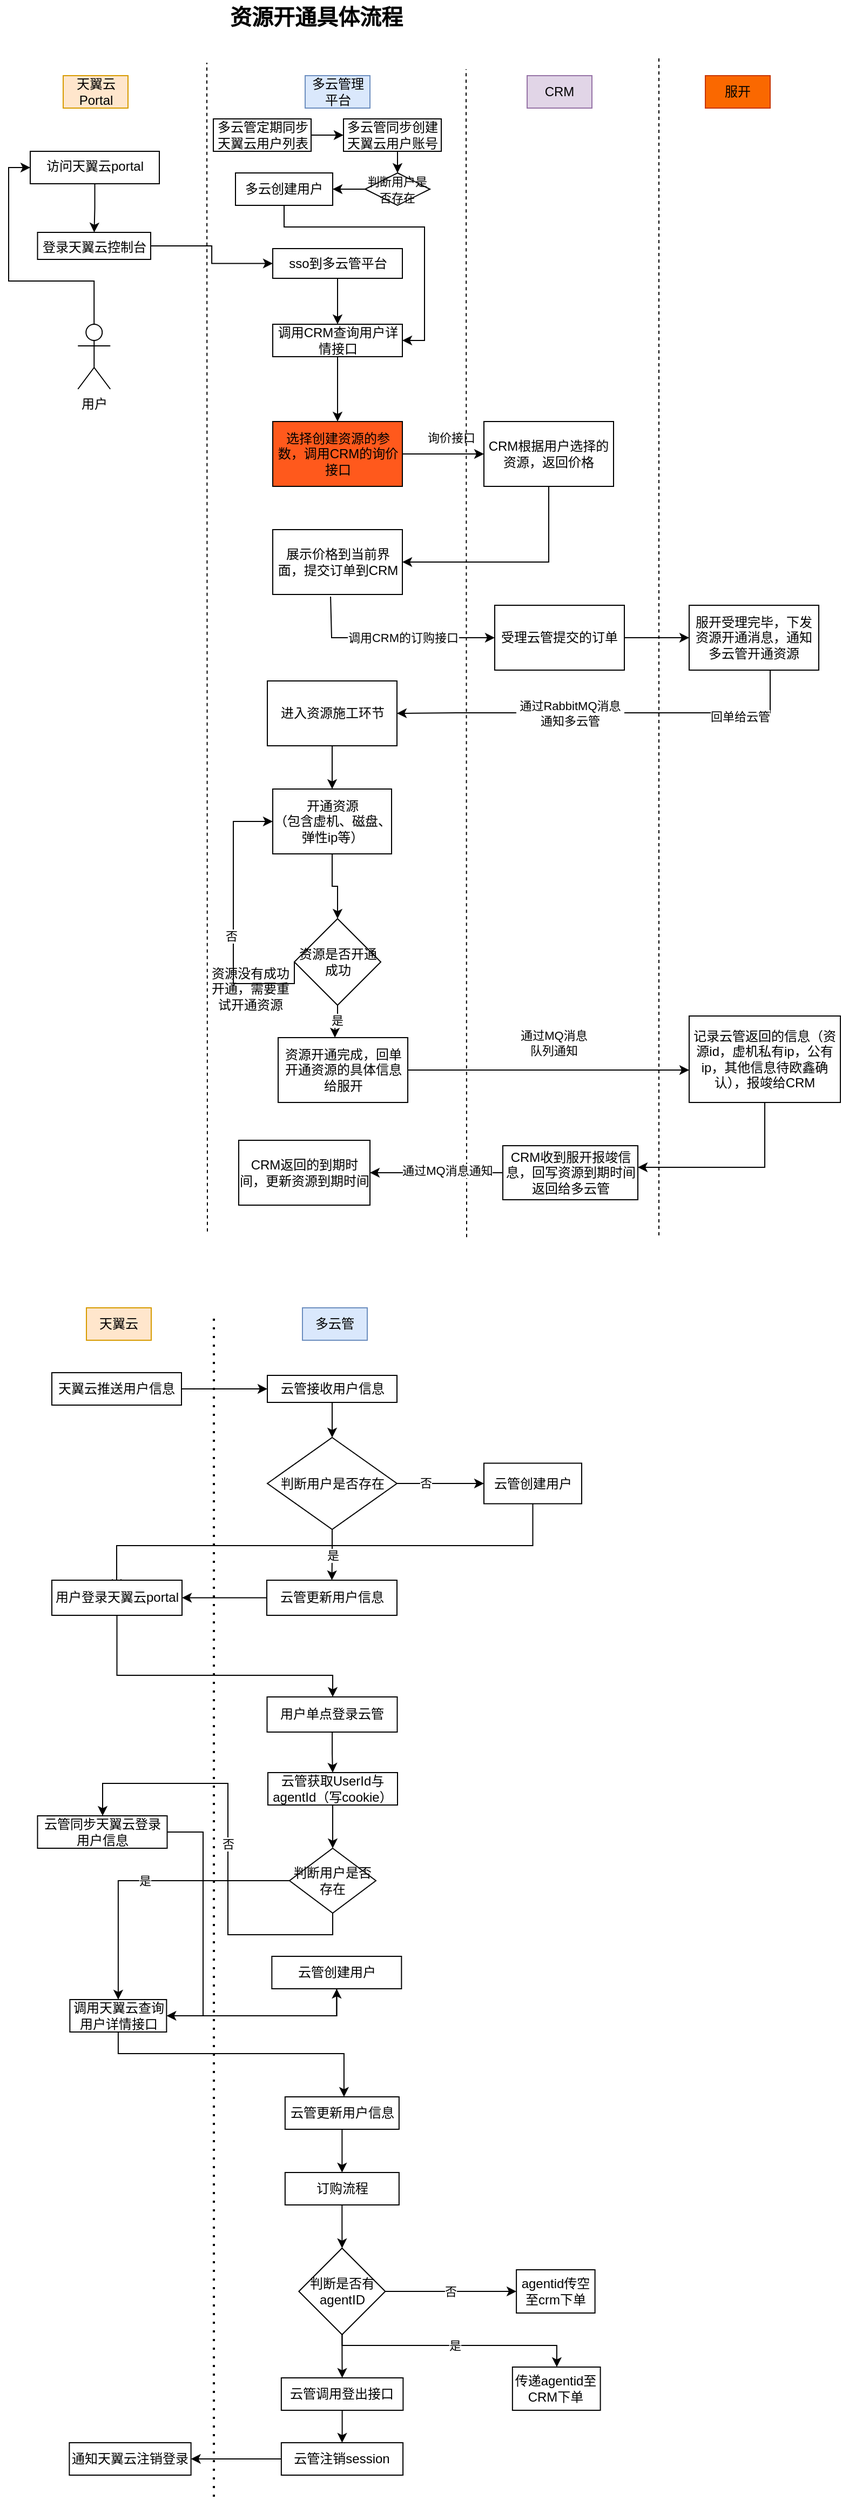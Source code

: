 <mxfile version="17.4.5" type="github">
  <diagram id="rpGUyRY0c6zzdN_JAQHF" name="Page-1">
    <mxGraphModel dx="1022" dy="468" grid="1" gridSize="10" guides="1" tooltips="1" connect="1" arrows="1" fold="1" page="1" pageScale="1" pageWidth="827" pageHeight="1169" math="0" shadow="0">
      <root>
        <mxCell id="0" />
        <mxCell id="1" parent="0" />
        <mxCell id="3JQ_DlPpZyVaK5QD3R42-3" value="" style="endArrow=none;dashed=1;html=1;rounded=0;" parent="1" edge="1">
          <mxGeometry width="50" height="50" relative="1" as="geometry">
            <mxPoint x="234" y="1159.333" as="sourcePoint" />
            <mxPoint x="233.5" y="78" as="targetPoint" />
          </mxGeometry>
        </mxCell>
        <mxCell id="3JQ_DlPpZyVaK5QD3R42-4" value="" style="endArrow=none;dashed=1;html=1;rounded=0;" parent="1" edge="1">
          <mxGeometry width="50" height="50" relative="1" as="geometry">
            <mxPoint x="474" y="1164.667" as="sourcePoint" />
            <mxPoint x="473.5" y="84" as="targetPoint" />
          </mxGeometry>
        </mxCell>
        <mxCell id="3JQ_DlPpZyVaK5QD3R42-6" value="天翼云Portal" style="text;html=1;strokeColor=#d79b00;fillColor=#ffe6cc;align=center;verticalAlign=middle;whiteSpace=wrap;rounded=0;" parent="1" vertex="1">
          <mxGeometry x="100.5" y="90" width="60" height="30" as="geometry" />
        </mxCell>
        <mxCell id="3JQ_DlPpZyVaK5QD3R42-7" value="多云管理平台" style="text;html=1;strokeColor=#6c8ebf;fillColor=#dae8fc;align=center;verticalAlign=middle;whiteSpace=wrap;rounded=0;" parent="1" vertex="1">
          <mxGeometry x="324.5" y="90" width="60" height="30" as="geometry" />
        </mxCell>
        <mxCell id="3JQ_DlPpZyVaK5QD3R42-22" value="&lt;b&gt;&lt;font style=&quot;font-size: 20px&quot;&gt;资源开通具体流程&lt;/font&gt;&lt;/b&gt;" style="text;html=1;strokeColor=none;fillColor=none;align=center;verticalAlign=middle;whiteSpace=wrap;rounded=0;" parent="1" vertex="1">
          <mxGeometry x="239.5" y="20" width="190" height="30" as="geometry" />
        </mxCell>
        <mxCell id="ie3nvuuHlmbkClOvtdQf-4" value="" style="edgeStyle=orthogonalEdgeStyle;rounded=0;orthogonalLoop=1;jettySize=auto;html=1;entryX=0;entryY=0.5;entryDx=0;entryDy=0;" parent="1" source="ie3nvuuHlmbkClOvtdQf-1" target="ie3nvuuHlmbkClOvtdQf-3" edge="1">
          <mxGeometry relative="1" as="geometry">
            <Array as="points">
              <mxPoint x="129" y="280" />
              <mxPoint x="50" y="280" />
              <mxPoint x="50" y="175" />
            </Array>
          </mxGeometry>
        </mxCell>
        <mxCell id="ie3nvuuHlmbkClOvtdQf-1" value="用户" style="shape=umlActor;verticalLabelPosition=bottom;verticalAlign=top;html=1;outlineConnect=0;" parent="1" vertex="1">
          <mxGeometry x="114.13" y="320" width="30" height="60" as="geometry" />
        </mxCell>
        <mxCell id="ie3nvuuHlmbkClOvtdQf-8" value="" style="edgeStyle=orthogonalEdgeStyle;rounded=0;orthogonalLoop=1;jettySize=auto;html=1;" parent="1" source="ie3nvuuHlmbkClOvtdQf-3" target="ie3nvuuHlmbkClOvtdQf-7" edge="1">
          <mxGeometry relative="1" as="geometry" />
        </mxCell>
        <mxCell id="ie3nvuuHlmbkClOvtdQf-3" value="&lt;div&gt;&lt;span&gt;访问天翼云portal&lt;/span&gt;&lt;/div&gt;" style="whiteSpace=wrap;html=1;verticalAlign=top;align=center;" parent="1" vertex="1">
          <mxGeometry x="70" y="160" width="119.5" height="30" as="geometry" />
        </mxCell>
        <mxCell id="ie3nvuuHlmbkClOvtdQf-11" value="" style="edgeStyle=orthogonalEdgeStyle;rounded=0;orthogonalLoop=1;jettySize=auto;html=1;entryX=0;entryY=0.5;entryDx=0;entryDy=0;" parent="1" source="ie3nvuuHlmbkClOvtdQf-7" target="ie3nvuuHlmbkClOvtdQf-12" edge="1">
          <mxGeometry relative="1" as="geometry">
            <mxPoint x="293.5" y="248.3" as="targetPoint" />
          </mxGeometry>
        </mxCell>
        <mxCell id="ie3nvuuHlmbkClOvtdQf-7" value="登录天翼云控制台" style="whiteSpace=wrap;html=1;verticalAlign=top;align=center;" parent="1" vertex="1">
          <mxGeometry x="76.75" y="235" width="104.75" height="25" as="geometry" />
        </mxCell>
        <mxCell id="ie3nvuuHlmbkClOvtdQf-14" value="" style="edgeStyle=orthogonalEdgeStyle;rounded=0;orthogonalLoop=1;jettySize=auto;html=1;" parent="1" source="ie3nvuuHlmbkClOvtdQf-12" target="ie3nvuuHlmbkClOvtdQf-13" edge="1">
          <mxGeometry relative="1" as="geometry" />
        </mxCell>
        <mxCell id="ie3nvuuHlmbkClOvtdQf-12" value="sso到多云管平台" style="rounded=0;whiteSpace=wrap;html=1;" parent="1" vertex="1">
          <mxGeometry x="294.5" y="250" width="120" height="27.5" as="geometry" />
        </mxCell>
        <mxCell id="ie3nvuuHlmbkClOvtdQf-16" value="" style="edgeStyle=orthogonalEdgeStyle;rounded=0;orthogonalLoop=1;jettySize=auto;html=1;" parent="1" source="ie3nvuuHlmbkClOvtdQf-13" target="ie3nvuuHlmbkClOvtdQf-15" edge="1">
          <mxGeometry relative="1" as="geometry" />
        </mxCell>
        <mxCell id="ie3nvuuHlmbkClOvtdQf-13" value="调用CRM查询用户详情接口" style="rounded=0;whiteSpace=wrap;html=1;" parent="1" vertex="1">
          <mxGeometry x="294.5" y="320" width="120" height="30" as="geometry" />
        </mxCell>
        <mxCell id="ie3nvuuHlmbkClOvtdQf-22" value="" style="edgeStyle=orthogonalEdgeStyle;rounded=0;orthogonalLoop=1;jettySize=auto;html=1;" parent="1" source="ie3nvuuHlmbkClOvtdQf-15" target="ie3nvuuHlmbkClOvtdQf-21" edge="1">
          <mxGeometry relative="1" as="geometry" />
        </mxCell>
        <mxCell id="ie3nvuuHlmbkClOvtdQf-15" value="选择创建资源的参数，调用CRM的询价接口" style="rounded=0;whiteSpace=wrap;html=1;fillColor=#FF591C;" parent="1" vertex="1">
          <mxGeometry x="294.5" y="410" width="120" height="60" as="geometry" />
        </mxCell>
        <mxCell id="ie3nvuuHlmbkClOvtdQf-17" value="CRM" style="text;html=1;strokeColor=#9673a6;fillColor=#e1d5e7;align=center;verticalAlign=middle;whiteSpace=wrap;rounded=0;" parent="1" vertex="1">
          <mxGeometry x="530" y="90" width="60" height="30" as="geometry" />
        </mxCell>
        <mxCell id="ie3nvuuHlmbkClOvtdQf-18" value="服开" style="text;html=1;strokeColor=#C73500;fillColor=#fa6800;align=center;verticalAlign=middle;whiteSpace=wrap;rounded=0;fontColor=#000000;" parent="1" vertex="1">
          <mxGeometry x="695" y="90" width="60" height="30" as="geometry" />
        </mxCell>
        <mxCell id="ie3nvuuHlmbkClOvtdQf-19" value="" style="endArrow=none;dashed=1;html=1;rounded=0;" parent="1" edge="1">
          <mxGeometry width="50" height="50" relative="1" as="geometry">
            <mxPoint x="652" y="1163" as="sourcePoint" />
            <mxPoint x="652" y="73" as="targetPoint" />
          </mxGeometry>
        </mxCell>
        <mxCell id="ie3nvuuHlmbkClOvtdQf-56" style="edgeStyle=orthogonalEdgeStyle;rounded=0;orthogonalLoop=1;jettySize=auto;html=1;entryX=0;entryY=0.5;entryDx=0;entryDy=0;exitX=0.446;exitY=1.033;exitDx=0;exitDy=0;exitPerimeter=0;" parent="1" source="ie3nvuuHlmbkClOvtdQf-20" target="ie3nvuuHlmbkClOvtdQf-24" edge="1">
          <mxGeometry relative="1" as="geometry">
            <Array as="points">
              <mxPoint x="349" y="610" />
            </Array>
          </mxGeometry>
        </mxCell>
        <mxCell id="ie3nvuuHlmbkClOvtdQf-57" value="调用CRM的订购接口" style="edgeLabel;html=1;align=center;verticalAlign=middle;resizable=0;points=[];" parent="ie3nvuuHlmbkClOvtdQf-56" vertex="1" connectable="0">
          <mxGeometry x="-0.043" y="-2" relative="1" as="geometry">
            <mxPoint x="14" y="-2" as="offset" />
          </mxGeometry>
        </mxCell>
        <mxCell id="ie3nvuuHlmbkClOvtdQf-20" value="展示价格到当前界面，提交订单到CRM" style="rounded=0;whiteSpace=wrap;html=1;" parent="1" vertex="1">
          <mxGeometry x="294.5" y="510" width="120" height="60" as="geometry" />
        </mxCell>
        <mxCell id="ie3nvuuHlmbkClOvtdQf-23" style="edgeStyle=orthogonalEdgeStyle;rounded=0;orthogonalLoop=1;jettySize=auto;html=1;entryX=1;entryY=0.5;entryDx=0;entryDy=0;exitX=0.5;exitY=1;exitDx=0;exitDy=0;" parent="1" source="ie3nvuuHlmbkClOvtdQf-21" target="ie3nvuuHlmbkClOvtdQf-20" edge="1">
          <mxGeometry relative="1" as="geometry" />
        </mxCell>
        <mxCell id="ie3nvuuHlmbkClOvtdQf-21" value="CRM根据用户选择的资源，返回价格" style="rounded=0;whiteSpace=wrap;html=1;" parent="1" vertex="1">
          <mxGeometry x="490" y="410" width="120" height="60" as="geometry" />
        </mxCell>
        <mxCell id="ie3nvuuHlmbkClOvtdQf-27" value="" style="edgeStyle=orthogonalEdgeStyle;rounded=0;orthogonalLoop=1;jettySize=auto;html=1;" parent="1" source="ie3nvuuHlmbkClOvtdQf-24" target="ie3nvuuHlmbkClOvtdQf-26" edge="1">
          <mxGeometry relative="1" as="geometry" />
        </mxCell>
        <mxCell id="ie3nvuuHlmbkClOvtdQf-24" value="受理云管提交的订单" style="rounded=0;whiteSpace=wrap;html=1;" parent="1" vertex="1">
          <mxGeometry x="500" y="580" width="120" height="60" as="geometry" />
        </mxCell>
        <mxCell id="ie3nvuuHlmbkClOvtdQf-29" style="edgeStyle=orthogonalEdgeStyle;rounded=0;orthogonalLoop=1;jettySize=auto;html=1;entryX=1;entryY=0.5;entryDx=0;entryDy=0;startArrow=none;" parent="1" source="ie3nvuuHlmbkClOvtdQf-130" target="ie3nvuuHlmbkClOvtdQf-28" edge="1">
          <mxGeometry relative="1" as="geometry">
            <Array as="points" />
          </mxGeometry>
        </mxCell>
        <mxCell id="ie3nvuuHlmbkClOvtdQf-26" value="服开受理完毕，下发资源开通消息，通知多云管开通资源" style="rounded=0;whiteSpace=wrap;html=1;" parent="1" vertex="1">
          <mxGeometry x="680" y="580" width="120" height="60" as="geometry" />
        </mxCell>
        <mxCell id="ie3nvuuHlmbkClOvtdQf-38" style="edgeStyle=orthogonalEdgeStyle;rounded=0;orthogonalLoop=1;jettySize=auto;html=1;entryX=0.5;entryY=0;entryDx=0;entryDy=0;" parent="1" source="ie3nvuuHlmbkClOvtdQf-28" target="ie3nvuuHlmbkClOvtdQf-30" edge="1">
          <mxGeometry relative="1" as="geometry" />
        </mxCell>
        <mxCell id="ie3nvuuHlmbkClOvtdQf-28" value="进入资源施工环节" style="rounded=0;whiteSpace=wrap;html=1;" parent="1" vertex="1">
          <mxGeometry x="289.5" y="650" width="120" height="60" as="geometry" />
        </mxCell>
        <mxCell id="ie3nvuuHlmbkClOvtdQf-37" style="edgeStyle=orthogonalEdgeStyle;rounded=0;orthogonalLoop=1;jettySize=auto;html=1;entryX=0.5;entryY=0;entryDx=0;entryDy=0;" parent="1" source="ie3nvuuHlmbkClOvtdQf-30" target="ie3nvuuHlmbkClOvtdQf-33" edge="1">
          <mxGeometry relative="1" as="geometry" />
        </mxCell>
        <mxCell id="ie3nvuuHlmbkClOvtdQf-30" value="开通资源&lt;br&gt;（包含虚机、磁盘、弹性ip等）" style="rounded=0;whiteSpace=wrap;html=1;" parent="1" vertex="1">
          <mxGeometry x="294.5" y="750" width="110" height="60" as="geometry" />
        </mxCell>
        <mxCell id="ie3nvuuHlmbkClOvtdQf-48" value="" style="edgeStyle=orthogonalEdgeStyle;rounded=0;orthogonalLoop=1;jettySize=auto;html=1;exitX=1;exitY=0.5;exitDx=0;exitDy=0;" parent="1" source="ie3nvuuHlmbkClOvtdQf-32" target="ie3nvuuHlmbkClOvtdQf-47" edge="1">
          <mxGeometry relative="1" as="geometry">
            <Array as="points">
              <mxPoint x="590" y="1010" />
              <mxPoint x="590" y="1010" />
            </Array>
          </mxGeometry>
        </mxCell>
        <mxCell id="ie3nvuuHlmbkClOvtdQf-32" value="资源开通完成，回单开通资源的具体信息&lt;br&gt;给服开" style="rounded=0;whiteSpace=wrap;html=1;" parent="1" vertex="1">
          <mxGeometry x="299.5" y="980" width="120" height="60" as="geometry" />
        </mxCell>
        <mxCell id="ie3nvuuHlmbkClOvtdQf-39" style="edgeStyle=orthogonalEdgeStyle;rounded=0;orthogonalLoop=1;jettySize=auto;html=1;entryX=0.438;entryY=0;entryDx=0;entryDy=0;entryPerimeter=0;" parent="1" source="ie3nvuuHlmbkClOvtdQf-33" target="ie3nvuuHlmbkClOvtdQf-32" edge="1">
          <mxGeometry relative="1" as="geometry" />
        </mxCell>
        <mxCell id="ie3nvuuHlmbkClOvtdQf-42" value="是" style="edgeLabel;html=1;align=center;verticalAlign=middle;resizable=0;points=[];" parent="ie3nvuuHlmbkClOvtdQf-39" vertex="1" connectable="0">
          <mxGeometry x="-0.121" y="-1" relative="1" as="geometry">
            <mxPoint as="offset" />
          </mxGeometry>
        </mxCell>
        <mxCell id="ie3nvuuHlmbkClOvtdQf-43" style="edgeStyle=orthogonalEdgeStyle;rounded=0;orthogonalLoop=1;jettySize=auto;html=1;exitX=0;exitY=0.5;exitDx=0;exitDy=0;entryX=0;entryY=0.5;entryDx=0;entryDy=0;" parent="1" source="ie3nvuuHlmbkClOvtdQf-33" target="ie3nvuuHlmbkClOvtdQf-30" edge="1">
          <mxGeometry relative="1" as="geometry">
            <mxPoint x="270" y="780" as="targetPoint" />
            <Array as="points">
              <mxPoint x="258" y="930" />
              <mxPoint x="258" y="780" />
            </Array>
          </mxGeometry>
        </mxCell>
        <mxCell id="ie3nvuuHlmbkClOvtdQf-44" value="否" style="edgeLabel;html=1;align=center;verticalAlign=middle;resizable=0;points=[];" parent="ie3nvuuHlmbkClOvtdQf-43" vertex="1" connectable="0">
          <mxGeometry x="-0.072" y="2" relative="1" as="geometry">
            <mxPoint y="1" as="offset" />
          </mxGeometry>
        </mxCell>
        <mxCell id="ie3nvuuHlmbkClOvtdQf-33" value="资源是否开通成功" style="rhombus;whiteSpace=wrap;html=1;" parent="1" vertex="1">
          <mxGeometry x="314.5" y="870" width="80" height="80" as="geometry" />
        </mxCell>
        <mxCell id="ie3nvuuHlmbkClOvtdQf-45" value="资源没有成功开通，需要重试开通资源" style="text;html=1;strokeColor=none;fillColor=none;align=center;verticalAlign=middle;whiteSpace=wrap;rounded=0;" parent="1" vertex="1">
          <mxGeometry x="232.5" y="920" width="82" height="30" as="geometry" />
        </mxCell>
        <mxCell id="ie3nvuuHlmbkClOvtdQf-134" value="" style="edgeStyle=orthogonalEdgeStyle;rounded=0;orthogonalLoop=1;jettySize=auto;html=1;fontSize=11;" parent="1" source="ie3nvuuHlmbkClOvtdQf-47" target="ie3nvuuHlmbkClOvtdQf-133" edge="1">
          <mxGeometry relative="1" as="geometry">
            <Array as="points">
              <mxPoint x="750" y="1100" />
            </Array>
          </mxGeometry>
        </mxCell>
        <mxCell id="ie3nvuuHlmbkClOvtdQf-47" value="记录云管返回的信息（资源id，虚机私有ip，公有ip，其他信息待欧鑫确认），报竣给CRM" style="rounded=0;whiteSpace=wrap;html=1;" parent="1" vertex="1">
          <mxGeometry x="680" y="960" width="140" height="80" as="geometry" />
        </mxCell>
        <mxCell id="ie3nvuuHlmbkClOvtdQf-50" value="CRM返回的到期时间，更新资源到期时间" style="rounded=0;whiteSpace=wrap;html=1;" parent="1" vertex="1">
          <mxGeometry x="263" y="1075" width="121.5" height="60" as="geometry" />
        </mxCell>
        <mxCell id="ie3nvuuHlmbkClOvtdQf-118" style="edgeStyle=orthogonalEdgeStyle;rounded=0;orthogonalLoop=1;jettySize=auto;html=1;exitX=1;exitY=0.5;exitDx=0;exitDy=0;entryX=0;entryY=0.5;entryDx=0;entryDy=0;" parent="1" source="ie3nvuuHlmbkClOvtdQf-115" target="ie3nvuuHlmbkClOvtdQf-116" edge="1">
          <mxGeometry relative="1" as="geometry" />
        </mxCell>
        <mxCell id="ie3nvuuHlmbkClOvtdQf-115" value="多云管定期同步天翼云用户列表" style="rounded=0;whiteSpace=wrap;html=1;" parent="1" vertex="1">
          <mxGeometry x="239.5" y="130" width="90.5" height="30" as="geometry" />
        </mxCell>
        <mxCell id="ie3nvuuHlmbkClOvtdQf-122" style="edgeStyle=orthogonalEdgeStyle;rounded=0;orthogonalLoop=1;jettySize=auto;html=1;exitX=0.5;exitY=1;exitDx=0;exitDy=0;entryX=0.5;entryY=0;entryDx=0;entryDy=0;fontSize=11;" parent="1" source="ie3nvuuHlmbkClOvtdQf-116" target="ie3nvuuHlmbkClOvtdQf-120" edge="1">
          <mxGeometry relative="1" as="geometry" />
        </mxCell>
        <mxCell id="ie3nvuuHlmbkClOvtdQf-116" value="多云管同步创建天翼云用户账号" style="rounded=0;whiteSpace=wrap;html=1;" parent="1" vertex="1">
          <mxGeometry x="360" y="130" width="90.5" height="30" as="geometry" />
        </mxCell>
        <mxCell id="ie3nvuuHlmbkClOvtdQf-124" value="" style="edgeStyle=orthogonalEdgeStyle;rounded=0;orthogonalLoop=1;jettySize=auto;html=1;fontSize=11;" parent="1" source="ie3nvuuHlmbkClOvtdQf-120" target="ie3nvuuHlmbkClOvtdQf-123" edge="1">
          <mxGeometry relative="1" as="geometry" />
        </mxCell>
        <mxCell id="ie3nvuuHlmbkClOvtdQf-120" value="&lt;font style=&quot;font-size: 11px&quot;&gt;判断用户是否存在&lt;/font&gt;" style="rhombus;whiteSpace=wrap;html=1;rounded=0;" parent="1" vertex="1">
          <mxGeometry x="380" y="180" width="60" height="30" as="geometry" />
        </mxCell>
        <mxCell id="ie3nvuuHlmbkClOvtdQf-127" style="edgeStyle=orthogonalEdgeStyle;rounded=0;orthogonalLoop=1;jettySize=auto;html=1;exitX=0.5;exitY=1;exitDx=0;exitDy=0;entryX=1;entryY=0.5;entryDx=0;entryDy=0;fontSize=11;" parent="1" source="ie3nvuuHlmbkClOvtdQf-123" target="ie3nvuuHlmbkClOvtdQf-13" edge="1">
          <mxGeometry relative="1" as="geometry">
            <Array as="points">
              <mxPoint x="305" y="230" />
              <mxPoint x="435" y="230" />
              <mxPoint x="435" y="335" />
            </Array>
          </mxGeometry>
        </mxCell>
        <mxCell id="ie3nvuuHlmbkClOvtdQf-123" value="多云创建用户" style="whiteSpace=wrap;html=1;rounded=0;" parent="1" vertex="1">
          <mxGeometry x="260" y="180" width="90" height="30" as="geometry" />
        </mxCell>
        <mxCell id="ie3nvuuHlmbkClOvtdQf-130" value="通过RabbitMQ消息通知多云管" style="text;html=1;strokeColor=none;fillColor=none;align=center;verticalAlign=middle;whiteSpace=wrap;rounded=0;fontSize=11;" parent="1" vertex="1">
          <mxGeometry x="520" y="667" width="100" height="25" as="geometry" />
        </mxCell>
        <mxCell id="ie3nvuuHlmbkClOvtdQf-131" value="" style="edgeStyle=orthogonalEdgeStyle;rounded=0;orthogonalLoop=1;jettySize=auto;html=1;entryX=1;entryY=0.5;entryDx=0;entryDy=0;endArrow=none;" parent="1" source="ie3nvuuHlmbkClOvtdQf-26" target="ie3nvuuHlmbkClOvtdQf-130" edge="1">
          <mxGeometry relative="1" as="geometry">
            <mxPoint x="755" y="640" as="sourcePoint" />
            <mxPoint x="409.5" y="680" as="targetPoint" />
            <Array as="points">
              <mxPoint x="755" y="680" />
            </Array>
          </mxGeometry>
        </mxCell>
        <mxCell id="ie3nvuuHlmbkClOvtdQf-132" value="回单给云管" style="edgeLabel;html=1;align=center;verticalAlign=middle;resizable=0;points=[];" parent="ie3nvuuHlmbkClOvtdQf-131" vertex="1" connectable="0">
          <mxGeometry x="-0.228" y="3" relative="1" as="geometry">
            <mxPoint as="offset" />
          </mxGeometry>
        </mxCell>
        <mxCell id="ie3nvuuHlmbkClOvtdQf-136" style="edgeStyle=orthogonalEdgeStyle;rounded=0;orthogonalLoop=1;jettySize=auto;html=1;exitX=0;exitY=0.5;exitDx=0;exitDy=0;entryX=1;entryY=0.5;entryDx=0;entryDy=0;fontSize=11;" parent="1" source="ie3nvuuHlmbkClOvtdQf-133" target="ie3nvuuHlmbkClOvtdQf-50" edge="1">
          <mxGeometry relative="1" as="geometry" />
        </mxCell>
        <mxCell id="ie3nvuuHlmbkClOvtdQf-137" value="通过MQ消息通知" style="edgeLabel;html=1;align=center;verticalAlign=middle;resizable=0;points=[];fontSize=11;" parent="ie3nvuuHlmbkClOvtdQf-136" vertex="1" connectable="0">
          <mxGeometry x="-0.157" y="-2" relative="1" as="geometry">
            <mxPoint as="offset" />
          </mxGeometry>
        </mxCell>
        <mxCell id="ie3nvuuHlmbkClOvtdQf-133" value="CRM收到服开报竣信息，回写资源到期时间返回给多云管" style="rounded=0;whiteSpace=wrap;html=1;" parent="1" vertex="1">
          <mxGeometry x="507.5" y="1080" width="125" height="50" as="geometry" />
        </mxCell>
        <mxCell id="ie3nvuuHlmbkClOvtdQf-138" value="询价接口" style="text;html=1;strokeColor=none;fillColor=none;align=center;verticalAlign=middle;whiteSpace=wrap;rounded=0;fontSize=11;" parent="1" vertex="1">
          <mxGeometry x="429.5" y="410" width="60" height="30" as="geometry" />
        </mxCell>
        <mxCell id="ie3nvuuHlmbkClOvtdQf-139" value="通过MQ消息队列通知" style="text;html=1;strokeColor=none;fillColor=none;align=center;verticalAlign=middle;whiteSpace=wrap;rounded=0;fontSize=11;" parent="1" vertex="1">
          <mxGeometry x="520" y="970" width="70" height="30" as="geometry" />
        </mxCell>
        <mxCell id="WClCgP55gZh7MA9KjBYT-3" value="" style="edgeStyle=orthogonalEdgeStyle;rounded=0;orthogonalLoop=1;jettySize=auto;html=1;" parent="1" source="WClCgP55gZh7MA9KjBYT-1" target="WClCgP55gZh7MA9KjBYT-2" edge="1">
          <mxGeometry relative="1" as="geometry" />
        </mxCell>
        <mxCell id="WClCgP55gZh7MA9KjBYT-1" value="天翼云推送用户信息" style="rounded=0;whiteSpace=wrap;html=1;" parent="1" vertex="1">
          <mxGeometry x="90" y="1290" width="120" height="30" as="geometry" />
        </mxCell>
        <mxCell id="WClCgP55gZh7MA9KjBYT-7" value="" style="edgeStyle=orthogonalEdgeStyle;rounded=0;orthogonalLoop=1;jettySize=auto;html=1;" parent="1" source="WClCgP55gZh7MA9KjBYT-2" target="WClCgP55gZh7MA9KjBYT-6" edge="1">
          <mxGeometry relative="1" as="geometry" />
        </mxCell>
        <mxCell id="WClCgP55gZh7MA9KjBYT-2" value="云管接收用户信息" style="whiteSpace=wrap;html=1;rounded=0;" parent="1" vertex="1">
          <mxGeometry x="289.5" y="1292.5" width="120" height="25" as="geometry" />
        </mxCell>
        <mxCell id="WClCgP55gZh7MA9KjBYT-9" value="是" style="edgeStyle=orthogonalEdgeStyle;rounded=0;orthogonalLoop=1;jettySize=auto;html=1;" parent="1" source="WClCgP55gZh7MA9KjBYT-6" target="WClCgP55gZh7MA9KjBYT-8" edge="1">
          <mxGeometry relative="1" as="geometry" />
        </mxCell>
        <mxCell id="WClCgP55gZh7MA9KjBYT-11" value="" style="edgeStyle=orthogonalEdgeStyle;rounded=0;orthogonalLoop=1;jettySize=auto;html=1;" parent="1" source="WClCgP55gZh7MA9KjBYT-6" target="WClCgP55gZh7MA9KjBYT-10" edge="1">
          <mxGeometry relative="1" as="geometry">
            <Array as="points">
              <mxPoint x="450" y="1393" />
              <mxPoint x="450" y="1393" />
            </Array>
          </mxGeometry>
        </mxCell>
        <mxCell id="WClCgP55gZh7MA9KjBYT-17" value="否" style="edgeLabel;html=1;align=center;verticalAlign=middle;resizable=0;points=[];" parent="WClCgP55gZh7MA9KjBYT-11" vertex="1" connectable="0">
          <mxGeometry x="-0.35" y="1" relative="1" as="geometry">
            <mxPoint as="offset" />
          </mxGeometry>
        </mxCell>
        <mxCell id="WClCgP55gZh7MA9KjBYT-6" value="判断用户是否存在" style="rhombus;whiteSpace=wrap;html=1;rounded=0;" parent="1" vertex="1">
          <mxGeometry x="289.5" y="1350" width="120" height="85" as="geometry" />
        </mxCell>
        <mxCell id="WClCgP55gZh7MA9KjBYT-13" value="" style="edgeStyle=orthogonalEdgeStyle;rounded=0;orthogonalLoop=1;jettySize=auto;html=1;" parent="1" source="WClCgP55gZh7MA9KjBYT-8" target="WClCgP55gZh7MA9KjBYT-12" edge="1">
          <mxGeometry relative="1" as="geometry" />
        </mxCell>
        <mxCell id="WClCgP55gZh7MA9KjBYT-8" value="云管更新用户信息" style="whiteSpace=wrap;html=1;rounded=0;" parent="1" vertex="1">
          <mxGeometry x="289" y="1482" width="120.5" height="32.5" as="geometry" />
        </mxCell>
        <mxCell id="WClCgP55gZh7MA9KjBYT-16" style="edgeStyle=orthogonalEdgeStyle;rounded=0;orthogonalLoop=1;jettySize=auto;html=1;entryX=0.498;entryY=0.246;entryDx=0;entryDy=0;entryPerimeter=0;" parent="1" source="WClCgP55gZh7MA9KjBYT-10" target="WClCgP55gZh7MA9KjBYT-12" edge="1">
          <mxGeometry relative="1" as="geometry">
            <Array as="points">
              <mxPoint x="535" y="1450" />
              <mxPoint x="150" y="1450" />
            </Array>
          </mxGeometry>
        </mxCell>
        <mxCell id="WClCgP55gZh7MA9KjBYT-10" value="云管创建用户" style="whiteSpace=wrap;html=1;rounded=0;" parent="1" vertex="1">
          <mxGeometry x="490" y="1373.75" width="90.5" height="37.5" as="geometry" />
        </mxCell>
        <mxCell id="WClCgP55gZh7MA9KjBYT-15" value="" style="edgeStyle=orthogonalEdgeStyle;rounded=0;orthogonalLoop=1;jettySize=auto;html=1;" parent="1" source="WClCgP55gZh7MA9KjBYT-12" target="WClCgP55gZh7MA9KjBYT-14" edge="1">
          <mxGeometry relative="1" as="geometry">
            <Array as="points">
              <mxPoint x="150" y="1570" />
              <mxPoint x="350" y="1570" />
            </Array>
          </mxGeometry>
        </mxCell>
        <mxCell id="WClCgP55gZh7MA9KjBYT-12" value="用户登录天翼云portal" style="whiteSpace=wrap;html=1;rounded=0;" parent="1" vertex="1">
          <mxGeometry x="90" y="1482" width="120.5" height="32.5" as="geometry" />
        </mxCell>
        <mxCell id="WClCgP55gZh7MA9KjBYT-19" value="" style="edgeStyle=orthogonalEdgeStyle;rounded=0;orthogonalLoop=1;jettySize=auto;html=1;" parent="1" source="WClCgP55gZh7MA9KjBYT-14" target="WClCgP55gZh7MA9KjBYT-18" edge="1">
          <mxGeometry relative="1" as="geometry" />
        </mxCell>
        <mxCell id="WClCgP55gZh7MA9KjBYT-14" value="用户单点登录云管" style="whiteSpace=wrap;html=1;rounded=0;" parent="1" vertex="1">
          <mxGeometry x="289.25" y="1590" width="120.5" height="32.5" as="geometry" />
        </mxCell>
        <mxCell id="WClCgP55gZh7MA9KjBYT-23" value="" style="edgeStyle=orthogonalEdgeStyle;rounded=0;orthogonalLoop=1;jettySize=auto;html=1;" parent="1" source="WClCgP55gZh7MA9KjBYT-18" target="WClCgP55gZh7MA9KjBYT-22" edge="1">
          <mxGeometry relative="1" as="geometry" />
        </mxCell>
        <mxCell id="WClCgP55gZh7MA9KjBYT-18" value="云管获取UserId与agentId（写cookie）" style="whiteSpace=wrap;html=1;rounded=0;" parent="1" vertex="1">
          <mxGeometry x="290" y="1660" width="120" height="30" as="geometry" />
        </mxCell>
        <mxCell id="WClCgP55gZh7MA9KjBYT-25" value="是" style="edgeStyle=orthogonalEdgeStyle;rounded=0;orthogonalLoop=1;jettySize=auto;html=1;" parent="1" source="WClCgP55gZh7MA9KjBYT-22" target="WClCgP55gZh7MA9KjBYT-24" edge="1">
          <mxGeometry relative="1" as="geometry" />
        </mxCell>
        <mxCell id="WClCgP55gZh7MA9KjBYT-31" value="否" style="edgeStyle=orthogonalEdgeStyle;rounded=0;orthogonalLoop=1;jettySize=auto;html=1;" parent="1" source="WClCgP55gZh7MA9KjBYT-22" target="WClCgP55gZh7MA9KjBYT-30" edge="1">
          <mxGeometry relative="1" as="geometry">
            <Array as="points">
              <mxPoint x="350" y="1810" />
              <mxPoint x="253" y="1810" />
              <mxPoint x="253" y="1670" />
              <mxPoint x="137" y="1670" />
            </Array>
          </mxGeometry>
        </mxCell>
        <mxCell id="WClCgP55gZh7MA9KjBYT-22" value="判断用户是否存在" style="rhombus;whiteSpace=wrap;html=1;rounded=0;" parent="1" vertex="1">
          <mxGeometry x="310" y="1730" width="80" height="60" as="geometry" />
        </mxCell>
        <mxCell id="WClCgP55gZh7MA9KjBYT-29" value="" style="edgeStyle=orthogonalEdgeStyle;rounded=0;orthogonalLoop=1;jettySize=auto;html=1;" parent="1" source="WClCgP55gZh7MA9KjBYT-24" target="WClCgP55gZh7MA9KjBYT-28" edge="1">
          <mxGeometry relative="1" as="geometry">
            <Array as="points">
              <mxPoint x="151.43" y="1920" />
              <mxPoint x="360.43" y="1920" />
            </Array>
          </mxGeometry>
        </mxCell>
        <mxCell id="WClCgP55gZh7MA9KjBYT-24" value="调用天翼云查询用户详情接口" style="whiteSpace=wrap;html=1;rounded=0;" parent="1" vertex="1">
          <mxGeometry x="106.68" y="1870" width="89.5" height="30" as="geometry" />
        </mxCell>
        <mxCell id="WClCgP55gZh7MA9KjBYT-36" value="" style="edgeStyle=orthogonalEdgeStyle;rounded=0;orthogonalLoop=1;jettySize=auto;html=1;" parent="1" source="WClCgP55gZh7MA9KjBYT-28" target="WClCgP55gZh7MA9KjBYT-35" edge="1">
          <mxGeometry relative="1" as="geometry" />
        </mxCell>
        <mxCell id="WClCgP55gZh7MA9KjBYT-28" value="云管更新用户信息" style="whiteSpace=wrap;html=1;rounded=0;" parent="1" vertex="1">
          <mxGeometry x="305.93" y="1960" width="105.5" height="30" as="geometry" />
        </mxCell>
        <mxCell id="WClCgP55gZh7MA9KjBYT-33" value="" style="edgeStyle=orthogonalEdgeStyle;rounded=0;orthogonalLoop=1;jettySize=auto;html=1;" parent="1" source="WClCgP55gZh7MA9KjBYT-30" target="WClCgP55gZh7MA9KjBYT-32" edge="1">
          <mxGeometry relative="1" as="geometry">
            <Array as="points">
              <mxPoint x="230" y="1715" />
              <mxPoint x="230" y="1885" />
            </Array>
          </mxGeometry>
        </mxCell>
        <mxCell id="WClCgP55gZh7MA9KjBYT-30" value="云管同步天翼云登录用户信息" style="whiteSpace=wrap;html=1;rounded=0;" parent="1" vertex="1">
          <mxGeometry x="76.75" y="1700" width="120" height="30" as="geometry" />
        </mxCell>
        <mxCell id="WClCgP55gZh7MA9KjBYT-34" style="edgeStyle=orthogonalEdgeStyle;rounded=0;orthogonalLoop=1;jettySize=auto;html=1;entryX=1;entryY=0.5;entryDx=0;entryDy=0;" parent="1" source="WClCgP55gZh7MA9KjBYT-32" target="WClCgP55gZh7MA9KjBYT-24" edge="1">
          <mxGeometry relative="1" as="geometry">
            <Array as="points">
              <mxPoint x="353.43" y="1885" />
            </Array>
          </mxGeometry>
        </mxCell>
        <mxCell id="WClCgP55gZh7MA9KjBYT-32" value="云管创建用户" style="whiteSpace=wrap;html=1;rounded=0;" parent="1" vertex="1">
          <mxGeometry x="293.68" y="1830" width="120" height="30" as="geometry" />
        </mxCell>
        <mxCell id="WClCgP55gZh7MA9KjBYT-38" value="" style="edgeStyle=orthogonalEdgeStyle;rounded=0;orthogonalLoop=1;jettySize=auto;html=1;" parent="1" source="WClCgP55gZh7MA9KjBYT-35" target="WClCgP55gZh7MA9KjBYT-37" edge="1">
          <mxGeometry relative="1" as="geometry" />
        </mxCell>
        <mxCell id="WClCgP55gZh7MA9KjBYT-35" value="订购流程" style="whiteSpace=wrap;html=1;rounded=0;" parent="1" vertex="1">
          <mxGeometry x="305.93" y="2030" width="105.5" height="30" as="geometry" />
        </mxCell>
        <mxCell id="WClCgP55gZh7MA9KjBYT-40" value="是" style="edgeStyle=orthogonalEdgeStyle;rounded=0;orthogonalLoop=1;jettySize=auto;html=1;" parent="1" source="WClCgP55gZh7MA9KjBYT-37" target="WClCgP55gZh7MA9KjBYT-39" edge="1">
          <mxGeometry relative="1" as="geometry">
            <Array as="points">
              <mxPoint x="358.43" y="2190" />
              <mxPoint x="557.43" y="2190" />
            </Array>
          </mxGeometry>
        </mxCell>
        <mxCell id="WClCgP55gZh7MA9KjBYT-42" value="否" style="edgeStyle=orthogonalEdgeStyle;rounded=0;orthogonalLoop=1;jettySize=auto;html=1;" parent="1" source="WClCgP55gZh7MA9KjBYT-37" target="WClCgP55gZh7MA9KjBYT-41" edge="1">
          <mxGeometry relative="1" as="geometry" />
        </mxCell>
        <mxCell id="WClCgP55gZh7MA9KjBYT-44" value="" style="edgeStyle=orthogonalEdgeStyle;rounded=0;orthogonalLoop=1;jettySize=auto;html=1;" parent="1" source="WClCgP55gZh7MA9KjBYT-37" target="WClCgP55gZh7MA9KjBYT-43" edge="1">
          <mxGeometry relative="1" as="geometry" />
        </mxCell>
        <mxCell id="WClCgP55gZh7MA9KjBYT-37" value="判断是否有agentID" style="rhombus;whiteSpace=wrap;html=1;rounded=0;" parent="1" vertex="1">
          <mxGeometry x="318.68" y="2100" width="80" height="80" as="geometry" />
        </mxCell>
        <mxCell id="WClCgP55gZh7MA9KjBYT-39" value="传递agentid至CRM下单" style="whiteSpace=wrap;html=1;rounded=0;" parent="1" vertex="1">
          <mxGeometry x="516.43" y="2210" width="81.37" height="40" as="geometry" />
        </mxCell>
        <mxCell id="WClCgP55gZh7MA9KjBYT-41" value="agentid传空至crm下单" style="whiteSpace=wrap;html=1;rounded=0;" parent="1" vertex="1">
          <mxGeometry x="520.06" y="2120" width="72.75" height="40" as="geometry" />
        </mxCell>
        <mxCell id="WClCgP55gZh7MA9KjBYT-46" value="" style="edgeStyle=orthogonalEdgeStyle;rounded=0;orthogonalLoop=1;jettySize=auto;html=1;" parent="1" source="WClCgP55gZh7MA9KjBYT-43" target="WClCgP55gZh7MA9KjBYT-45" edge="1">
          <mxGeometry relative="1" as="geometry" />
        </mxCell>
        <mxCell id="WClCgP55gZh7MA9KjBYT-43" value="云管调用登出接口" style="whiteSpace=wrap;html=1;rounded=0;" parent="1" vertex="1">
          <mxGeometry x="302.43" y="2220" width="112.75" height="30" as="geometry" />
        </mxCell>
        <mxCell id="WClCgP55gZh7MA9KjBYT-48" value="" style="edgeStyle=orthogonalEdgeStyle;rounded=0;orthogonalLoop=1;jettySize=auto;html=1;" parent="1" source="WClCgP55gZh7MA9KjBYT-45" target="WClCgP55gZh7MA9KjBYT-47" edge="1">
          <mxGeometry relative="1" as="geometry" />
        </mxCell>
        <mxCell id="WClCgP55gZh7MA9KjBYT-45" value="云管注销session" style="whiteSpace=wrap;html=1;rounded=0;" parent="1" vertex="1">
          <mxGeometry x="302.43" y="2280" width="112.62" height="30" as="geometry" />
        </mxCell>
        <mxCell id="WClCgP55gZh7MA9KjBYT-47" value="通知天翼云注销登录" style="whiteSpace=wrap;html=1;rounded=0;" parent="1" vertex="1">
          <mxGeometry x="106.19" y="2280" width="112.62" height="30" as="geometry" />
        </mxCell>
        <mxCell id="WClCgP55gZh7MA9KjBYT-51" value="天翼云" style="text;html=1;strokeColor=#d79b00;fillColor=#ffe6cc;align=center;verticalAlign=middle;whiteSpace=wrap;rounded=0;" parent="1" vertex="1">
          <mxGeometry x="122" y="1230" width="60" height="30" as="geometry" />
        </mxCell>
        <mxCell id="WClCgP55gZh7MA9KjBYT-52" value="多云管" style="text;html=1;strokeColor=#6c8ebf;fillColor=#dae8fc;align=center;verticalAlign=middle;whiteSpace=wrap;rounded=0;" parent="1" vertex="1">
          <mxGeometry x="322" y="1230" width="60" height="30" as="geometry" />
        </mxCell>
        <mxCell id="WClCgP55gZh7MA9KjBYT-54" value="" style="endArrow=none;dashed=1;html=1;dashPattern=1 3;strokeWidth=2;rounded=0;" parent="1" edge="1">
          <mxGeometry width="50" height="50" relative="1" as="geometry">
            <mxPoint x="240" y="2330" as="sourcePoint" />
            <mxPoint x="240" y="1240" as="targetPoint" />
          </mxGeometry>
        </mxCell>
      </root>
    </mxGraphModel>
  </diagram>
</mxfile>
